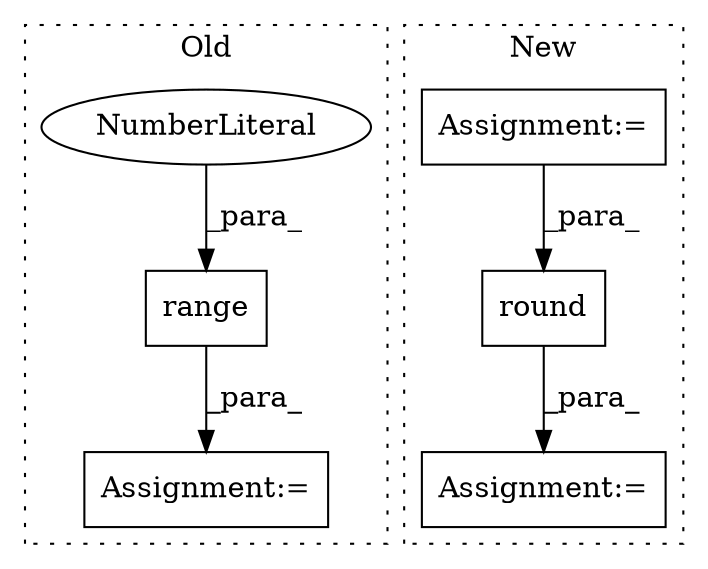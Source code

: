 digraph G {
subgraph cluster0 {
1 [label="range" a="32" s="435,450" l="6,1" shape="box"];
3 [label="Assignment:=" a="7" s="366,451" l="53,2" shape="box"];
6 [label="NumberLiteral" a="34" s="444" l="3" shape="ellipse"];
label = "Old";
style="dotted";
}
subgraph cluster1 {
2 [label="round" a="32" s="456,475" l="6,1" shape="box"];
4 [label="Assignment:=" a="7" s="419" l="7" shape="box"];
5 [label="Assignment:=" a="7" s="370" l="1" shape="box"];
label = "New";
style="dotted";
}
1 -> 3 [label="_para_"];
2 -> 4 [label="_para_"];
5 -> 2 [label="_para_"];
6 -> 1 [label="_para_"];
}